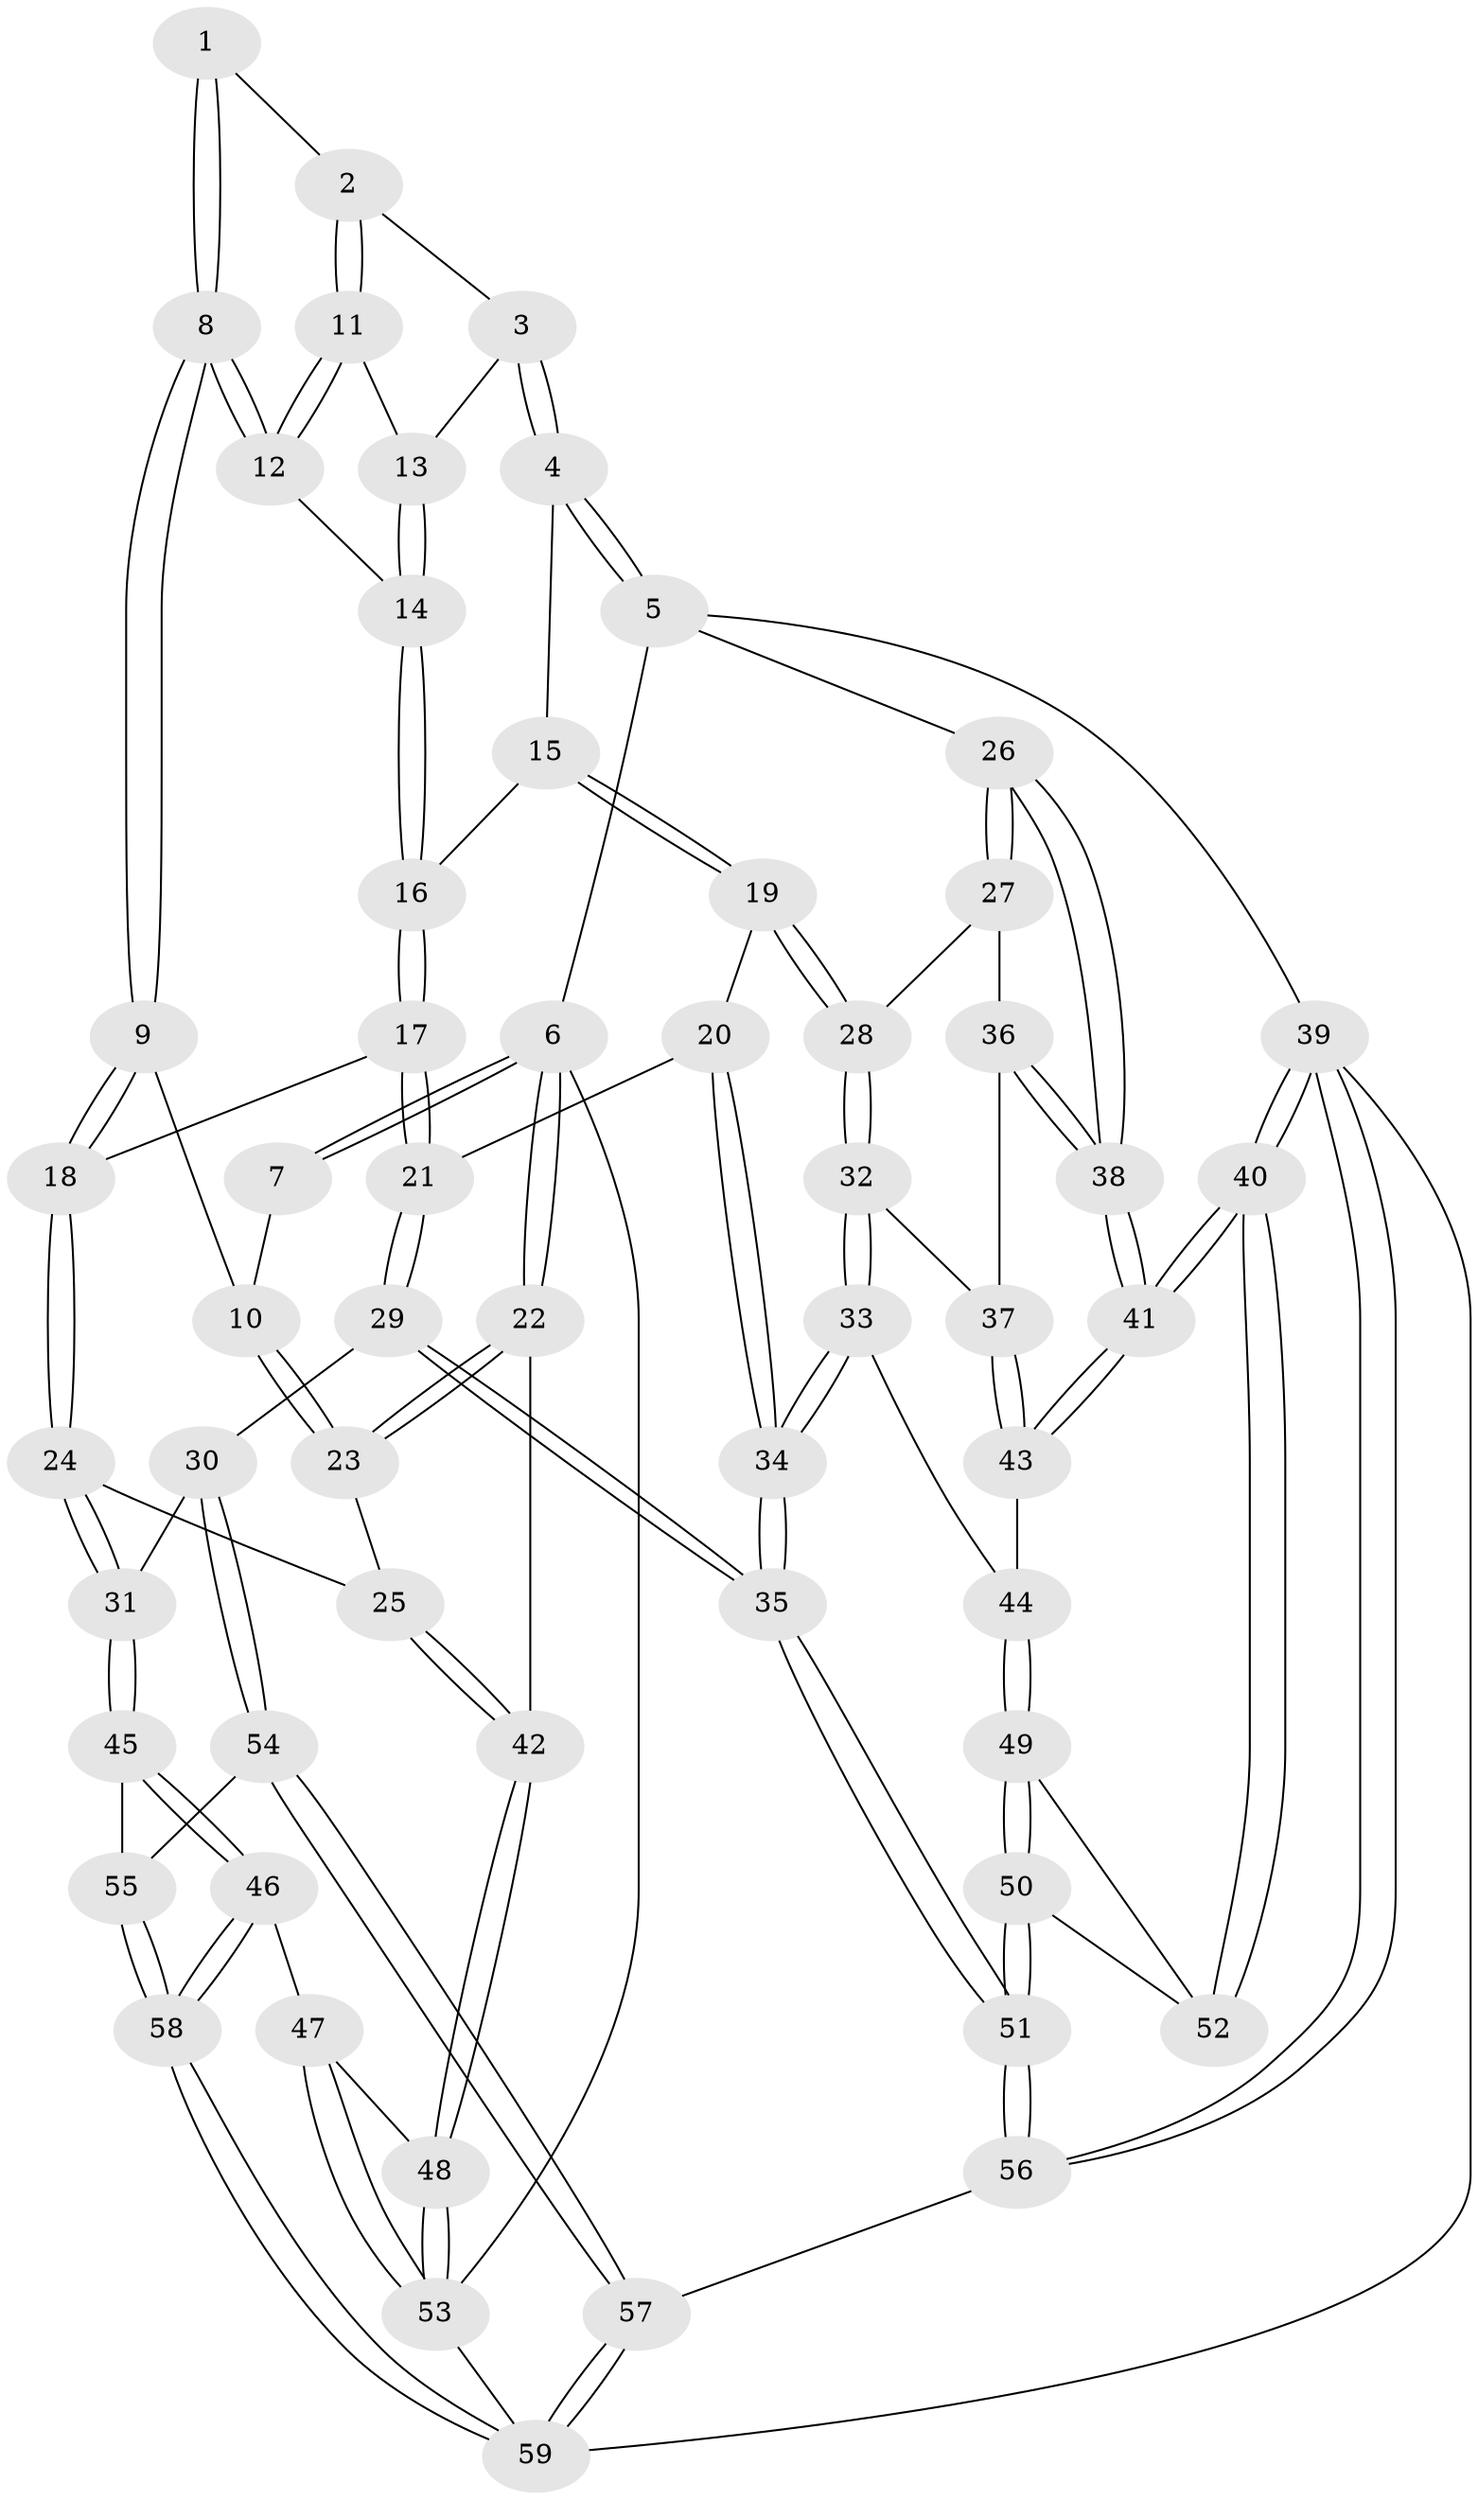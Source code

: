 // Generated by graph-tools (version 1.1) at 2025/50/03/09/25 03:50:58]
// undirected, 59 vertices, 144 edges
graph export_dot {
graph [start="1"]
  node [color=gray90,style=filled];
  1 [pos="+0.46241020757518286+0"];
  2 [pos="+0.6071583701806548+0"];
  3 [pos="+0.6684087862266935+0"];
  4 [pos="+1+0"];
  5 [pos="+1+0"];
  6 [pos="+0+0"];
  7 [pos="+0.3419730366725031+0"];
  8 [pos="+0.45056665552281305+0.22838161719489158"];
  9 [pos="+0.43000712723010187+0.26125242161936646"];
  10 [pos="+0.2958181234760493+0.2860117840207866"];
  11 [pos="+0.5595397741872576+0.12927634681739997"];
  12 [pos="+0.5335535208612932+0.1805001567547932"];
  13 [pos="+0.6153457965461047+0.16029557109440687"];
  14 [pos="+0.6381697631856135+0.21187593489736106"];
  15 [pos="+0.8547085600013284+0.17085153984838705"];
  16 [pos="+0.6956668750018629+0.2517582242691396"];
  17 [pos="+0.6096515133582457+0.3577230154210144"];
  18 [pos="+0.5687080855167554+0.35757641031663734"];
  19 [pos="+0.7876301383407694+0.4430063361893481"];
  20 [pos="+0.7609752889644007+0.4448203156882912"];
  21 [pos="+0.663894080951391+0.43411224847556235"];
  22 [pos="+0+0"];
  23 [pos="+0.26309898931035014+0.3093840906104663"];
  24 [pos="+0.41842170575905385+0.5931445830350155"];
  25 [pos="+0.22390175507161905+0.42113428121767116"];
  26 [pos="+1+0"];
  27 [pos="+0.9192039067802461+0.44929782790741796"];
  28 [pos="+0.8002716132694833+0.45355995302595803"];
  29 [pos="+0.6101487330811881+0.6956809271640296"];
  30 [pos="+0.5478272662102507+0.6905664966620325"];
  31 [pos="+0.45371824782679815+0.6668472559517127"];
  32 [pos="+0.8300841614933128+0.6373796155883806"];
  33 [pos="+0.8100264119576855+0.6540809043776242"];
  34 [pos="+0.6945958932695419+0.6917699777198216"];
  35 [pos="+0.6446098352979851+0.7127102283582534"];
  36 [pos="+0.9246392355612161+0.5031443260755328"];
  37 [pos="+0.8620072447452909+0.6289266754065963"];
  38 [pos="+1+0.6566319661002058"];
  39 [pos="+1+1"];
  40 [pos="+1+0.8392117066795569"];
  41 [pos="+1+0.6585089805508174"];
  42 [pos="+0+0.5557983739104263"];
  43 [pos="+1+0.6663643386954853"];
  44 [pos="+0.9041056448941711+0.7916124727664917"];
  45 [pos="+0.3860572270504273+0.7345004301883098"];
  46 [pos="+0.20357718324209215+0.828978340732702"];
  47 [pos="+0.1989803966170793+0.8270418626817655"];
  48 [pos="+0+0.5879866043098603"];
  49 [pos="+0.9038289490649049+0.8117890035623829"];
  50 [pos="+0.7871457736647975+0.9789664091685056"];
  51 [pos="+0.7507507298307469+1"];
  52 [pos="+1+0.8524997944332366"];
  53 [pos="+0+1"];
  54 [pos="+0.49626575549300395+0.9390630490716699"];
  55 [pos="+0.424122461205433+0.8993265275532649"];
  56 [pos="+0.7444660757068845+1"];
  57 [pos="+0.6096323249632419+1"];
  58 [pos="+0.2796744289373043+1"];
  59 [pos="+0.29391899154592+1"];
  1 -- 2;
  1 -- 8;
  1 -- 8;
  2 -- 3;
  2 -- 11;
  2 -- 11;
  3 -- 4;
  3 -- 4;
  3 -- 13;
  4 -- 5;
  4 -- 5;
  4 -- 15;
  5 -- 6;
  5 -- 26;
  5 -- 39;
  6 -- 7;
  6 -- 7;
  6 -- 22;
  6 -- 22;
  6 -- 53;
  7 -- 10;
  8 -- 9;
  8 -- 9;
  8 -- 12;
  8 -- 12;
  9 -- 10;
  9 -- 18;
  9 -- 18;
  10 -- 23;
  10 -- 23;
  11 -- 12;
  11 -- 12;
  11 -- 13;
  12 -- 14;
  13 -- 14;
  13 -- 14;
  14 -- 16;
  14 -- 16;
  15 -- 16;
  15 -- 19;
  15 -- 19;
  16 -- 17;
  16 -- 17;
  17 -- 18;
  17 -- 21;
  17 -- 21;
  18 -- 24;
  18 -- 24;
  19 -- 20;
  19 -- 28;
  19 -- 28;
  20 -- 21;
  20 -- 34;
  20 -- 34;
  21 -- 29;
  21 -- 29;
  22 -- 23;
  22 -- 23;
  22 -- 42;
  23 -- 25;
  24 -- 25;
  24 -- 31;
  24 -- 31;
  25 -- 42;
  25 -- 42;
  26 -- 27;
  26 -- 27;
  26 -- 38;
  26 -- 38;
  27 -- 28;
  27 -- 36;
  28 -- 32;
  28 -- 32;
  29 -- 30;
  29 -- 35;
  29 -- 35;
  30 -- 31;
  30 -- 54;
  30 -- 54;
  31 -- 45;
  31 -- 45;
  32 -- 33;
  32 -- 33;
  32 -- 37;
  33 -- 34;
  33 -- 34;
  33 -- 44;
  34 -- 35;
  34 -- 35;
  35 -- 51;
  35 -- 51;
  36 -- 37;
  36 -- 38;
  36 -- 38;
  37 -- 43;
  37 -- 43;
  38 -- 41;
  38 -- 41;
  39 -- 40;
  39 -- 40;
  39 -- 56;
  39 -- 56;
  39 -- 59;
  40 -- 41;
  40 -- 41;
  40 -- 52;
  40 -- 52;
  41 -- 43;
  41 -- 43;
  42 -- 48;
  42 -- 48;
  43 -- 44;
  44 -- 49;
  44 -- 49;
  45 -- 46;
  45 -- 46;
  45 -- 55;
  46 -- 47;
  46 -- 58;
  46 -- 58;
  47 -- 48;
  47 -- 53;
  47 -- 53;
  48 -- 53;
  48 -- 53;
  49 -- 50;
  49 -- 50;
  49 -- 52;
  50 -- 51;
  50 -- 51;
  50 -- 52;
  51 -- 56;
  51 -- 56;
  53 -- 59;
  54 -- 55;
  54 -- 57;
  54 -- 57;
  55 -- 58;
  55 -- 58;
  56 -- 57;
  57 -- 59;
  57 -- 59;
  58 -- 59;
  58 -- 59;
}

